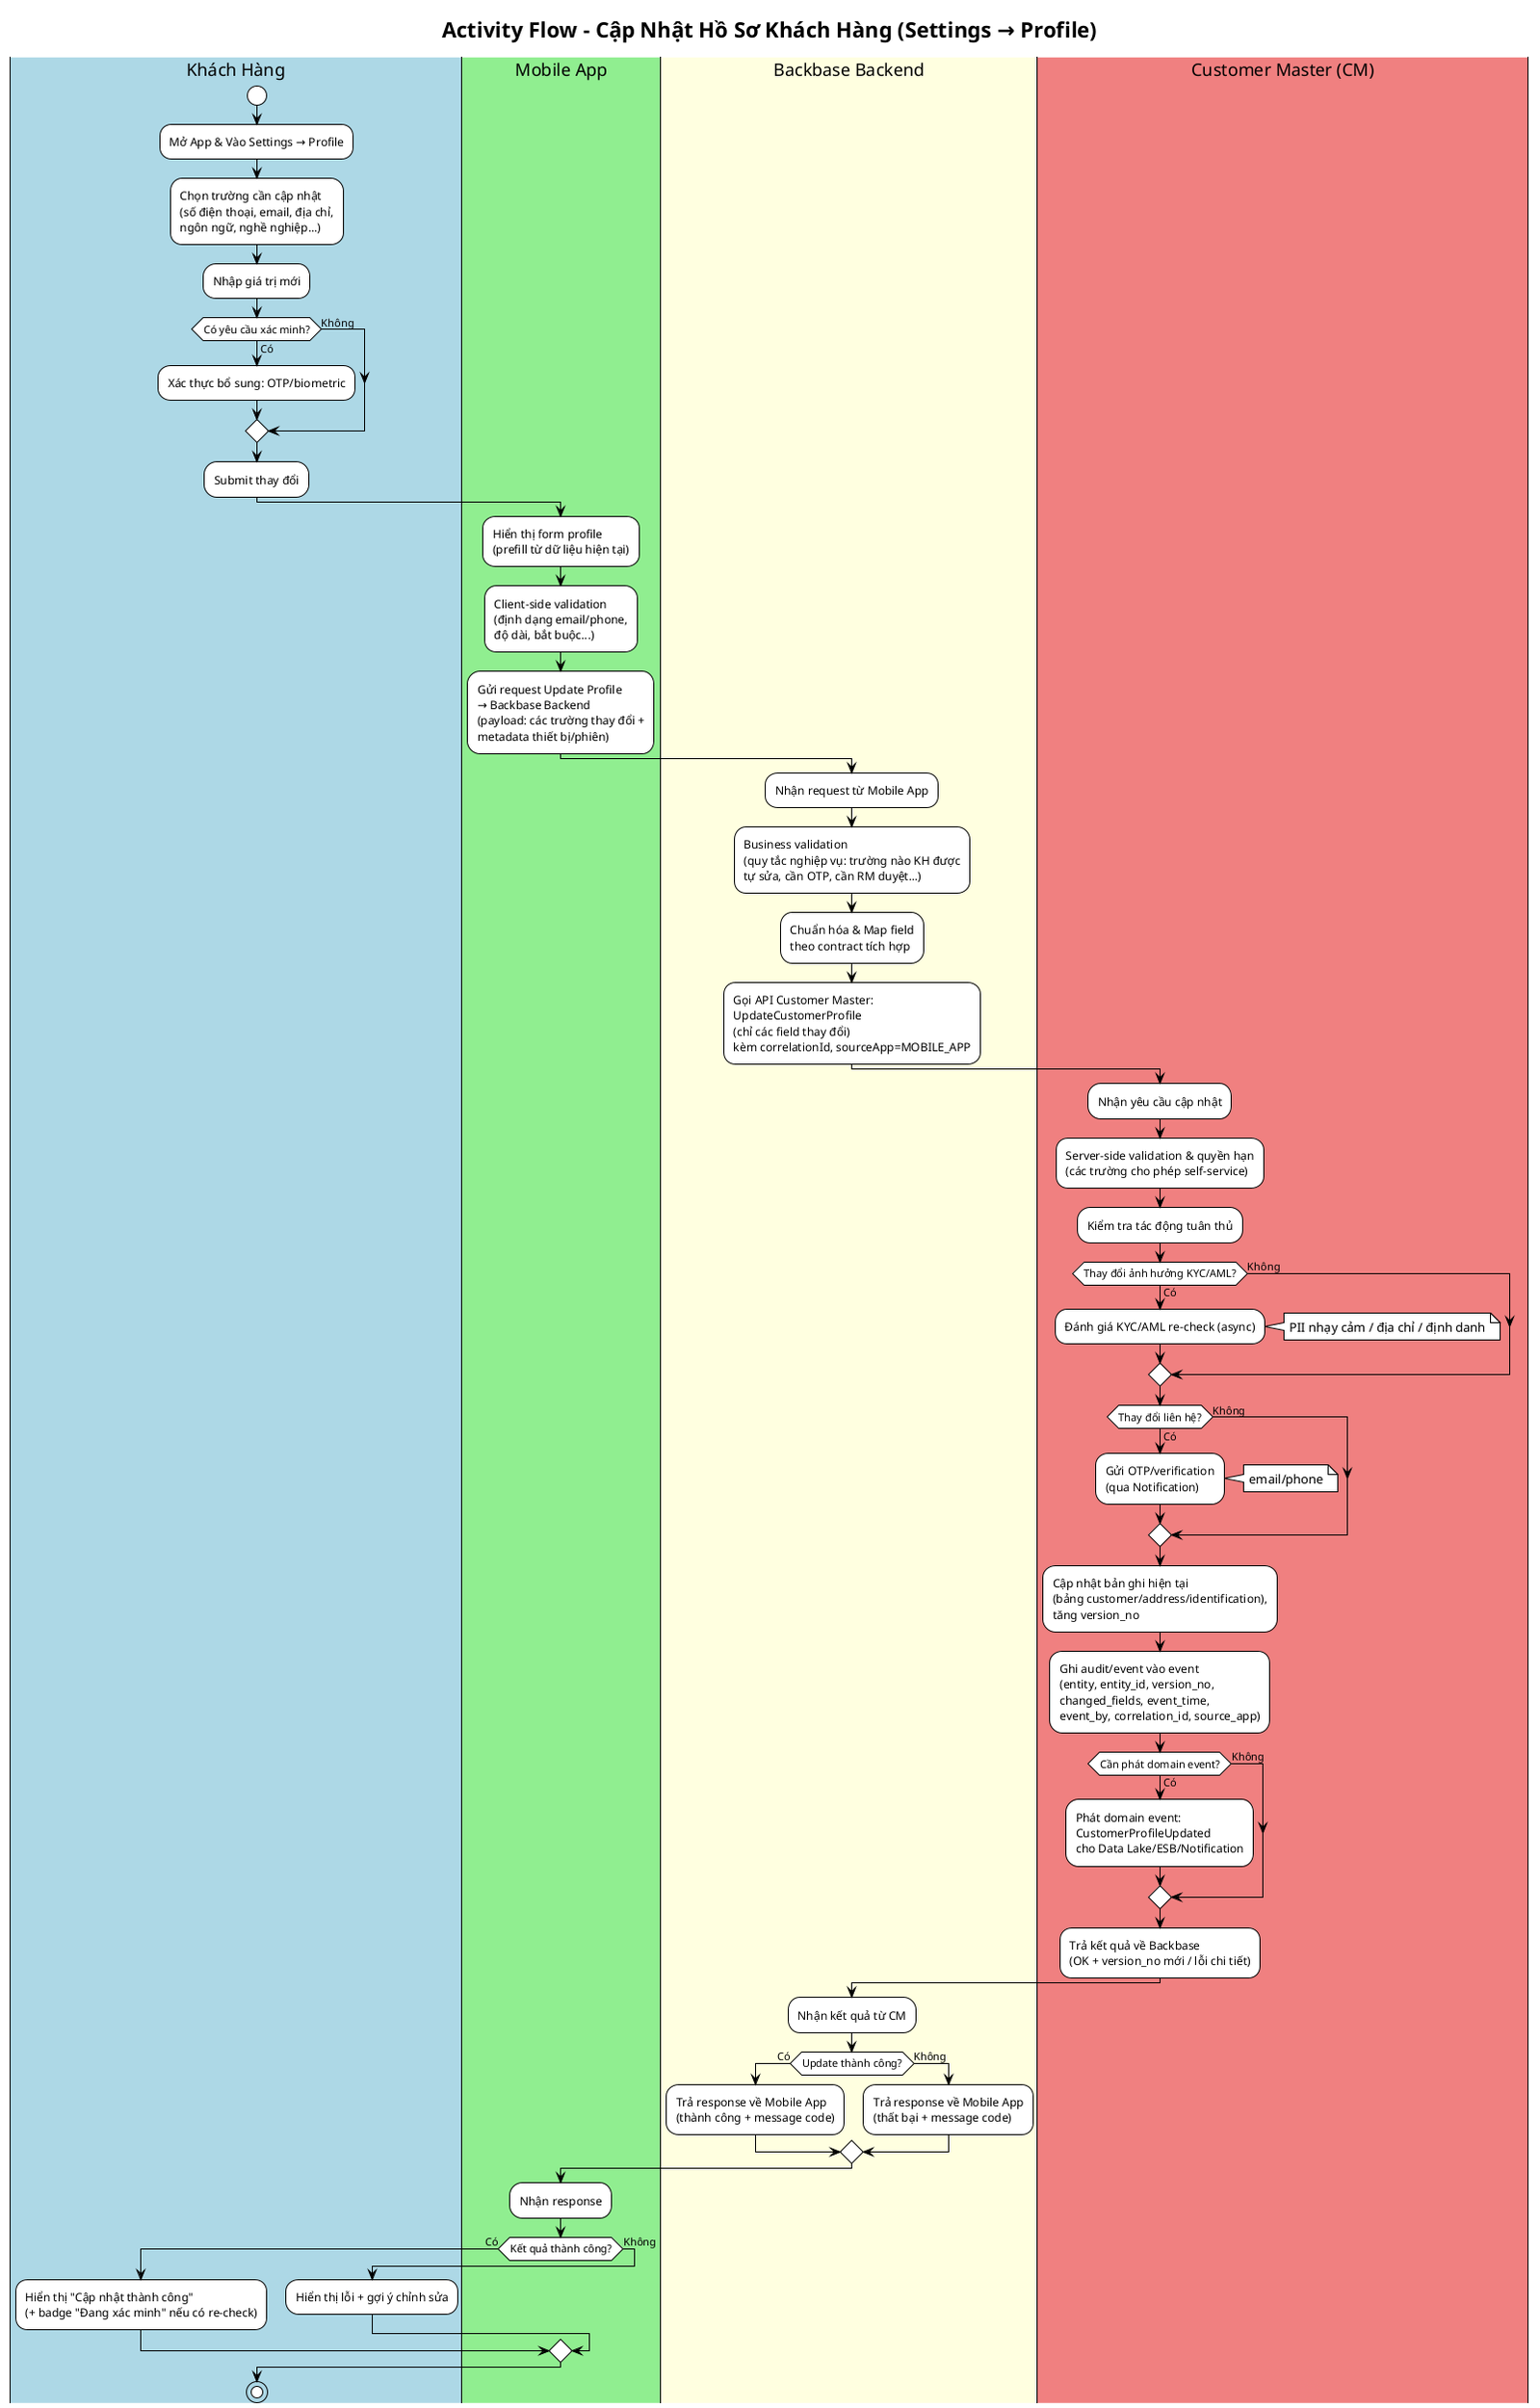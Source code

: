 @startuml
!theme plain
title Activity Flow - Cập Nhật Hồ Sơ Khách Hàng (Settings → Profile)

|#lightblue|Khách Hàng|
start
:Mở App & Vào Settings → Profile;
:Chọn trường cần cập nhật
(số điện thoại, email, địa chỉ,
ngôn ngữ, nghề nghiệp...);
:Nhập giá trị mới;

if (Có yêu cầu xác minh?) then (Có)
    :Xác thực bổ sung: OTP/biometric;
else (Không)
endif

:Submit thay đổi;

|#lightgreen|Mobile App|
:Hiển thị form profile
(prefill từ dữ liệu hiện tại);
:Client-side validation
(định dạng email/phone,
độ dài, bắt buộc...);
:Gửi request Update Profile
→ Backbase Backend
(payload: các trường thay đổi +
metadata thiết bị/phiên);

|#lightyellow|Backbase Backend|
:Nhận request từ Mobile App;
:Business validation
(quy tắc nghiệp vụ: trường nào KH được
tự sửa, cần OTP, cần RM duyệt...);
:Chuẩn hóa & Map field
theo contract tích hợp;
:Gọi API Customer Master:
UpdateCustomerProfile
(chỉ các field thay đổi)
kèm correlationId, sourceApp=MOBILE_APP;

|#lightcoral|Customer Master (CM)|
:Nhận yêu cầu cập nhật;
:Server-side validation & quyền hạn
(các trường cho phép self-service);
:Kiểm tra tác động tuân thủ;

if (Thay đổi ảnh hưởng KYC/AML?) then (Có)
    :Đánh giá KYC/AML re-check (async);
    note right: PII nhạy cảm / địa chỉ / định danh
else (Không)
endif

if (Thay đổi liên hệ?) then (Có)
    :Gửi OTP/verification
    (qua Notification);
    note right: email/phone
else (Không)
endif

:Cập nhật bản ghi hiện tại
(bảng customer/address/identification),
tăng version_no;

:Ghi audit/event vào event
(entity, entity_id, version_no,
changed_fields, event_time,
event_by, correlation_id, source_app);

if (Cần phát domain event?) then (Có)
    :Phát domain event:
    CustomerProfileUpdated
    cho Data Lake/ESB/Notification;
else (Không)
endif

:Trả kết quả về Backbase
(OK + version_no mới / lỗi chi tiết);

|#lightyellow|Backbase Backend|
:Nhận kết quả từ CM;

if (Update thành công?) then (Có)
    :Trả response về Mobile App
    (thành công + message code);
else (Không)
    :Trả response về Mobile App
    (thất bại + message code);
endif

|#lightgreen|Mobile App|
:Nhận response;

if (Kết quả thành công?) then (Có)
    |#lightblue|Khách Hàng|
    :Hiển thị "Cập nhật thành công"
    (+ badge "Đang xác minh" nếu có re-check);
else (Không)
    |#lightblue|Khách Hàng|
    :Hiển thị lỗi + gợi ý chỉnh sửa;
endif

stop

@enduml